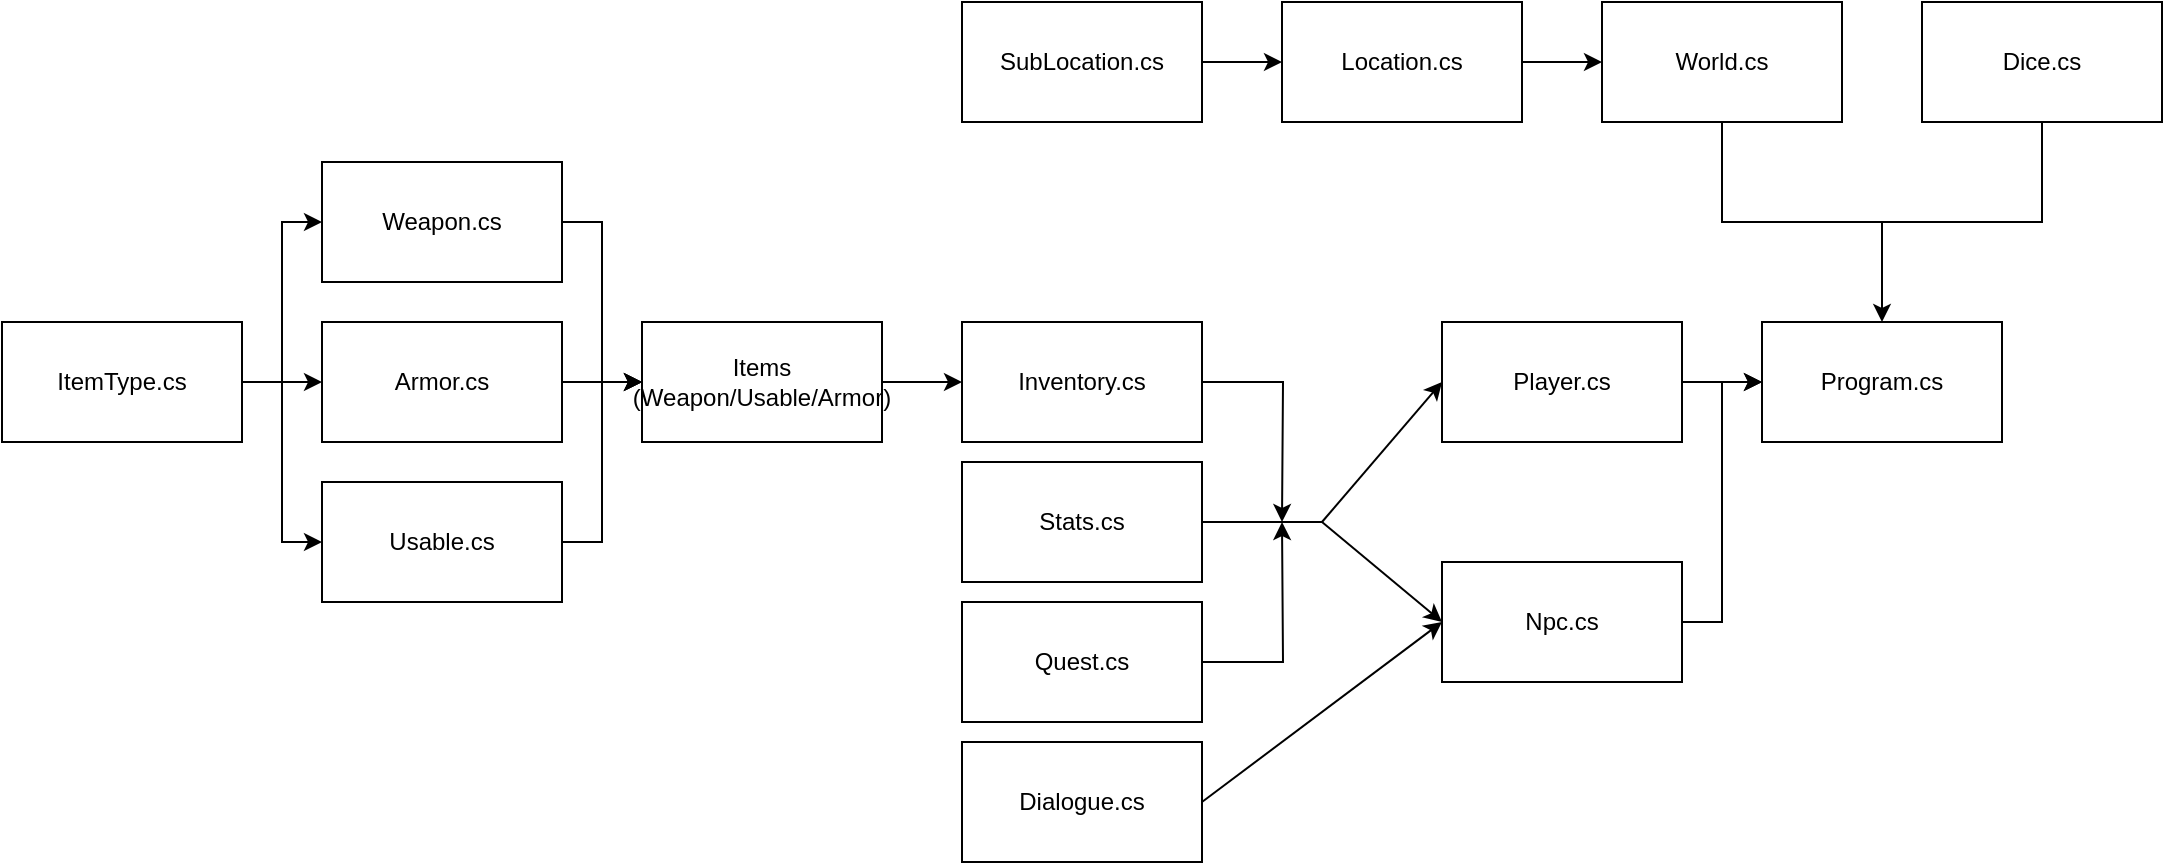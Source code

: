 <mxfile version="23.1.5" type="device">
  <diagram id="C5RBs43oDa-KdzZeNtuy" name="Page-1">
    <mxGraphModel dx="2131" dy="711" grid="1" gridSize="10" guides="1" tooltips="1" connect="1" arrows="1" fold="1" page="1" pageScale="1" pageWidth="827" pageHeight="1169" math="0" shadow="0">
      <root>
        <mxCell id="WIyWlLk6GJQsqaUBKTNV-0" />
        <mxCell id="WIyWlLk6GJQsqaUBKTNV-1" parent="WIyWlLk6GJQsqaUBKTNV-0" />
        <mxCell id="Uk7zxlhVF976lgtGFZB9-5" value="&lt;div&gt;Program.cs&lt;/div&gt;" style="rounded=0;whiteSpace=wrap;html=1;" vertex="1" parent="WIyWlLk6GJQsqaUBKTNV-1">
          <mxGeometry x="560" y="400" width="120" height="60" as="geometry" />
        </mxCell>
        <mxCell id="Uk7zxlhVF976lgtGFZB9-6" value="&lt;div&gt;Dialogue.cs&lt;/div&gt;" style="rounded=0;whiteSpace=wrap;html=1;" vertex="1" parent="WIyWlLk6GJQsqaUBKTNV-1">
          <mxGeometry x="160" y="610" width="120" height="60" as="geometry" />
        </mxCell>
        <mxCell id="Uk7zxlhVF976lgtGFZB9-9" value="&lt;div&gt;Dice.cs&lt;/div&gt;" style="whiteSpace=wrap;html=1;" vertex="1" parent="WIyWlLk6GJQsqaUBKTNV-1">
          <mxGeometry x="640" y="240" width="120" height="60" as="geometry" />
        </mxCell>
        <mxCell id="Uk7zxlhVF976lgtGFZB9-29" style="edgeStyle=orthogonalEdgeStyle;rounded=0;orthogonalLoop=1;jettySize=auto;html=1;" edge="1" parent="WIyWlLk6GJQsqaUBKTNV-1" source="Uk7zxlhVF976lgtGFZB9-10">
          <mxGeometry relative="1" as="geometry">
            <mxPoint x="320" y="500" as="targetPoint" />
          </mxGeometry>
        </mxCell>
        <mxCell id="Uk7zxlhVF976lgtGFZB9-10" value="&lt;div&gt;Inventory.cs&lt;/div&gt;" style="whiteSpace=wrap;html=1;" vertex="1" parent="WIyWlLk6GJQsqaUBKTNV-1">
          <mxGeometry x="160" y="400" width="120" height="60" as="geometry" />
        </mxCell>
        <mxCell id="Uk7zxlhVF976lgtGFZB9-38" style="edgeStyle=orthogonalEdgeStyle;rounded=0;orthogonalLoop=1;jettySize=auto;html=1;entryX=0;entryY=0.5;entryDx=0;entryDy=0;" edge="1" parent="WIyWlLk6GJQsqaUBKTNV-1" source="Uk7zxlhVF976lgtGFZB9-11" target="Uk7zxlhVF976lgtGFZB9-10">
          <mxGeometry relative="1" as="geometry" />
        </mxCell>
        <mxCell id="Uk7zxlhVF976lgtGFZB9-11" value="Items (Weapon/Usable/Armor)" style="whiteSpace=wrap;html=1;" vertex="1" parent="WIyWlLk6GJQsqaUBKTNV-1">
          <mxGeometry y="400" width="120" height="60" as="geometry" />
        </mxCell>
        <mxCell id="Uk7zxlhVF976lgtGFZB9-26" style="edgeStyle=orthogonalEdgeStyle;rounded=0;orthogonalLoop=1;jettySize=auto;html=1;entryX=0;entryY=0.5;entryDx=0;entryDy=0;" edge="1" parent="WIyWlLk6GJQsqaUBKTNV-1" source="Uk7zxlhVF976lgtGFZB9-12" target="Uk7zxlhVF976lgtGFZB9-13">
          <mxGeometry relative="1" as="geometry" />
        </mxCell>
        <mxCell id="Uk7zxlhVF976lgtGFZB9-12" value="&lt;div&gt;Location.cs&lt;/div&gt;" style="whiteSpace=wrap;html=1;" vertex="1" parent="WIyWlLk6GJQsqaUBKTNV-1">
          <mxGeometry x="320" y="240" width="120" height="60" as="geometry" />
        </mxCell>
        <mxCell id="Uk7zxlhVF976lgtGFZB9-27" style="edgeStyle=orthogonalEdgeStyle;rounded=0;orthogonalLoop=1;jettySize=auto;html=1;entryX=0.5;entryY=0;entryDx=0;entryDy=0;" edge="1" parent="WIyWlLk6GJQsqaUBKTNV-1" source="Uk7zxlhVF976lgtGFZB9-13" target="Uk7zxlhVF976lgtGFZB9-5">
          <mxGeometry relative="1" as="geometry" />
        </mxCell>
        <mxCell id="Uk7zxlhVF976lgtGFZB9-13" value="World.cs" style="whiteSpace=wrap;html=1;" vertex="1" parent="WIyWlLk6GJQsqaUBKTNV-1">
          <mxGeometry x="480" y="240" width="120" height="60" as="geometry" />
        </mxCell>
        <mxCell id="Uk7zxlhVF976lgtGFZB9-25" style="edgeStyle=orthogonalEdgeStyle;rounded=0;orthogonalLoop=1;jettySize=auto;html=1;entryX=0;entryY=0.5;entryDx=0;entryDy=0;" edge="1" parent="WIyWlLk6GJQsqaUBKTNV-1" source="Uk7zxlhVF976lgtGFZB9-14" target="Uk7zxlhVF976lgtGFZB9-12">
          <mxGeometry relative="1" as="geometry" />
        </mxCell>
        <mxCell id="Uk7zxlhVF976lgtGFZB9-14" value="&lt;div&gt;SubLocation.cs&lt;/div&gt;" style="whiteSpace=wrap;html=1;" vertex="1" parent="WIyWlLk6GJQsqaUBKTNV-1">
          <mxGeometry x="160" y="240" width="120" height="60" as="geometry" />
        </mxCell>
        <mxCell id="Uk7zxlhVF976lgtGFZB9-28" style="edgeStyle=orthogonalEdgeStyle;rounded=0;orthogonalLoop=1;jettySize=auto;html=1;entryX=0;entryY=0.5;entryDx=0;entryDy=0;" edge="1" parent="WIyWlLk6GJQsqaUBKTNV-1" source="Uk7zxlhVF976lgtGFZB9-15" target="Uk7zxlhVF976lgtGFZB9-5">
          <mxGeometry relative="1" as="geometry">
            <mxPoint x="690" y="510" as="targetPoint" />
          </mxGeometry>
        </mxCell>
        <mxCell id="Uk7zxlhVF976lgtGFZB9-15" value="&lt;div&gt;Player.cs&lt;/div&gt;" style="whiteSpace=wrap;html=1;" vertex="1" parent="WIyWlLk6GJQsqaUBKTNV-1">
          <mxGeometry x="400" y="400" width="120" height="60" as="geometry" />
        </mxCell>
        <mxCell id="Uk7zxlhVF976lgtGFZB9-57" style="edgeStyle=orthogonalEdgeStyle;rounded=0;orthogonalLoop=1;jettySize=auto;html=1;entryX=0;entryY=0.5;entryDx=0;entryDy=0;" edge="1" parent="WIyWlLk6GJQsqaUBKTNV-1" source="Uk7zxlhVF976lgtGFZB9-16" target="Uk7zxlhVF976lgtGFZB9-5">
          <mxGeometry relative="1" as="geometry" />
        </mxCell>
        <mxCell id="Uk7zxlhVF976lgtGFZB9-16" value="&lt;div&gt;Npc.cs&lt;/div&gt;" style="whiteSpace=wrap;html=1;" vertex="1" parent="WIyWlLk6GJQsqaUBKTNV-1">
          <mxGeometry x="400" y="520" width="120" height="60" as="geometry" />
        </mxCell>
        <mxCell id="Uk7zxlhVF976lgtGFZB9-17" value="Stats.cs" style="whiteSpace=wrap;html=1;" vertex="1" parent="WIyWlLk6GJQsqaUBKTNV-1">
          <mxGeometry x="160" y="470" width="120" height="60" as="geometry" />
        </mxCell>
        <mxCell id="Uk7zxlhVF976lgtGFZB9-30" style="edgeStyle=orthogonalEdgeStyle;rounded=0;orthogonalLoop=1;jettySize=auto;html=1;" edge="1" parent="WIyWlLk6GJQsqaUBKTNV-1" source="Uk7zxlhVF976lgtGFZB9-18">
          <mxGeometry relative="1" as="geometry">
            <mxPoint x="320" y="500" as="targetPoint" />
          </mxGeometry>
        </mxCell>
        <mxCell id="Uk7zxlhVF976lgtGFZB9-18" value="Quest.cs" style="whiteSpace=wrap;html=1;" vertex="1" parent="WIyWlLk6GJQsqaUBKTNV-1">
          <mxGeometry x="160" y="540" width="120" height="60" as="geometry" />
        </mxCell>
        <mxCell id="Uk7zxlhVF976lgtGFZB9-35" value="" style="endArrow=none;html=1;rounded=0;exitX=1;exitY=0.5;exitDx=0;exitDy=0;" edge="1" parent="WIyWlLk6GJQsqaUBKTNV-1" source="Uk7zxlhVF976lgtGFZB9-17">
          <mxGeometry width="50" height="50" relative="1" as="geometry">
            <mxPoint x="380" y="630" as="sourcePoint" />
            <mxPoint x="340" y="500" as="targetPoint" />
          </mxGeometry>
        </mxCell>
        <mxCell id="Uk7zxlhVF976lgtGFZB9-36" value="" style="endArrow=classic;html=1;rounded=0;entryX=0;entryY=0.5;entryDx=0;entryDy=0;" edge="1" parent="WIyWlLk6GJQsqaUBKTNV-1" target="Uk7zxlhVF976lgtGFZB9-16">
          <mxGeometry width="50" height="50" relative="1" as="geometry">
            <mxPoint x="340" y="500" as="sourcePoint" />
            <mxPoint x="430" y="590" as="targetPoint" />
          </mxGeometry>
        </mxCell>
        <mxCell id="Uk7zxlhVF976lgtGFZB9-37" value="" style="endArrow=classic;html=1;rounded=0;entryX=0;entryY=0.5;entryDx=0;entryDy=0;" edge="1" parent="WIyWlLk6GJQsqaUBKTNV-1" target="Uk7zxlhVF976lgtGFZB9-15">
          <mxGeometry width="50" height="50" relative="1" as="geometry">
            <mxPoint x="340" y="500" as="sourcePoint" />
            <mxPoint x="390" y="450" as="targetPoint" />
          </mxGeometry>
        </mxCell>
        <mxCell id="Uk7zxlhVF976lgtGFZB9-42" value="" style="endArrow=classic;html=1;rounded=0;exitX=1;exitY=0.5;exitDx=0;exitDy=0;entryX=0;entryY=0.5;entryDx=0;entryDy=0;" edge="1" parent="WIyWlLk6GJQsqaUBKTNV-1" source="Uk7zxlhVF976lgtGFZB9-6" target="Uk7zxlhVF976lgtGFZB9-16">
          <mxGeometry width="50" height="50" relative="1" as="geometry">
            <mxPoint x="340" y="670" as="sourcePoint" />
            <mxPoint x="390" y="620" as="targetPoint" />
          </mxGeometry>
        </mxCell>
        <mxCell id="Uk7zxlhVF976lgtGFZB9-48" style="edgeStyle=orthogonalEdgeStyle;rounded=0;orthogonalLoop=1;jettySize=auto;html=1;entryX=0;entryY=0.5;entryDx=0;entryDy=0;" edge="1" parent="WIyWlLk6GJQsqaUBKTNV-1" source="Uk7zxlhVF976lgtGFZB9-43" target="Uk7zxlhVF976lgtGFZB9-45">
          <mxGeometry relative="1" as="geometry" />
        </mxCell>
        <mxCell id="Uk7zxlhVF976lgtGFZB9-49" style="edgeStyle=orthogonalEdgeStyle;rounded=0;orthogonalLoop=1;jettySize=auto;html=1;entryX=0;entryY=0.5;entryDx=0;entryDy=0;" edge="1" parent="WIyWlLk6GJQsqaUBKTNV-1" source="Uk7zxlhVF976lgtGFZB9-43" target="Uk7zxlhVF976lgtGFZB9-47">
          <mxGeometry relative="1" as="geometry" />
        </mxCell>
        <mxCell id="Uk7zxlhVF976lgtGFZB9-50" style="edgeStyle=orthogonalEdgeStyle;rounded=0;orthogonalLoop=1;jettySize=auto;html=1;entryX=0;entryY=0.5;entryDx=0;entryDy=0;" edge="1" parent="WIyWlLk6GJQsqaUBKTNV-1" source="Uk7zxlhVF976lgtGFZB9-43" target="Uk7zxlhVF976lgtGFZB9-46">
          <mxGeometry relative="1" as="geometry" />
        </mxCell>
        <mxCell id="Uk7zxlhVF976lgtGFZB9-43" value="&lt;div&gt;ItemType.cs&lt;/div&gt;" style="whiteSpace=wrap;html=1;" vertex="1" parent="WIyWlLk6GJQsqaUBKTNV-1">
          <mxGeometry x="-320" y="400" width="120" height="60" as="geometry" />
        </mxCell>
        <mxCell id="Uk7zxlhVF976lgtGFZB9-51" style="edgeStyle=orthogonalEdgeStyle;rounded=0;orthogonalLoop=1;jettySize=auto;html=1;entryX=0;entryY=0.5;entryDx=0;entryDy=0;" edge="1" parent="WIyWlLk6GJQsqaUBKTNV-1" source="Uk7zxlhVF976lgtGFZB9-45" target="Uk7zxlhVF976lgtGFZB9-11">
          <mxGeometry relative="1" as="geometry" />
        </mxCell>
        <mxCell id="Uk7zxlhVF976lgtGFZB9-45" value="Weapon.cs" style="whiteSpace=wrap;html=1;" vertex="1" parent="WIyWlLk6GJQsqaUBKTNV-1">
          <mxGeometry x="-160" y="320" width="120" height="60" as="geometry" />
        </mxCell>
        <mxCell id="Uk7zxlhVF976lgtGFZB9-53" style="edgeStyle=orthogonalEdgeStyle;rounded=0;orthogonalLoop=1;jettySize=auto;html=1;entryX=0;entryY=0.5;entryDx=0;entryDy=0;" edge="1" parent="WIyWlLk6GJQsqaUBKTNV-1" source="Uk7zxlhVF976lgtGFZB9-46" target="Uk7zxlhVF976lgtGFZB9-11">
          <mxGeometry relative="1" as="geometry" />
        </mxCell>
        <mxCell id="Uk7zxlhVF976lgtGFZB9-46" value="Usable.cs" style="whiteSpace=wrap;html=1;" vertex="1" parent="WIyWlLk6GJQsqaUBKTNV-1">
          <mxGeometry x="-160" y="480" width="120" height="60" as="geometry" />
        </mxCell>
        <mxCell id="Uk7zxlhVF976lgtGFZB9-54" style="edgeStyle=orthogonalEdgeStyle;rounded=0;orthogonalLoop=1;jettySize=auto;html=1;entryX=0;entryY=0.5;entryDx=0;entryDy=0;" edge="1" parent="WIyWlLk6GJQsqaUBKTNV-1" source="Uk7zxlhVF976lgtGFZB9-47" target="Uk7zxlhVF976lgtGFZB9-11">
          <mxGeometry relative="1" as="geometry" />
        </mxCell>
        <mxCell id="Uk7zxlhVF976lgtGFZB9-47" value="Armor.cs" style="whiteSpace=wrap;html=1;" vertex="1" parent="WIyWlLk6GJQsqaUBKTNV-1">
          <mxGeometry x="-160" y="400" width="120" height="60" as="geometry" />
        </mxCell>
        <mxCell id="Uk7zxlhVF976lgtGFZB9-56" value="" style="endArrow=none;html=1;rounded=0;entryX=0.5;entryY=1;entryDx=0;entryDy=0;" edge="1" parent="WIyWlLk6GJQsqaUBKTNV-1" target="Uk7zxlhVF976lgtGFZB9-9">
          <mxGeometry width="50" height="50" relative="1" as="geometry">
            <mxPoint x="620" y="350" as="sourcePoint" />
            <mxPoint x="740" y="340" as="targetPoint" />
            <Array as="points">
              <mxPoint x="700" y="350" />
            </Array>
          </mxGeometry>
        </mxCell>
      </root>
    </mxGraphModel>
  </diagram>
</mxfile>
